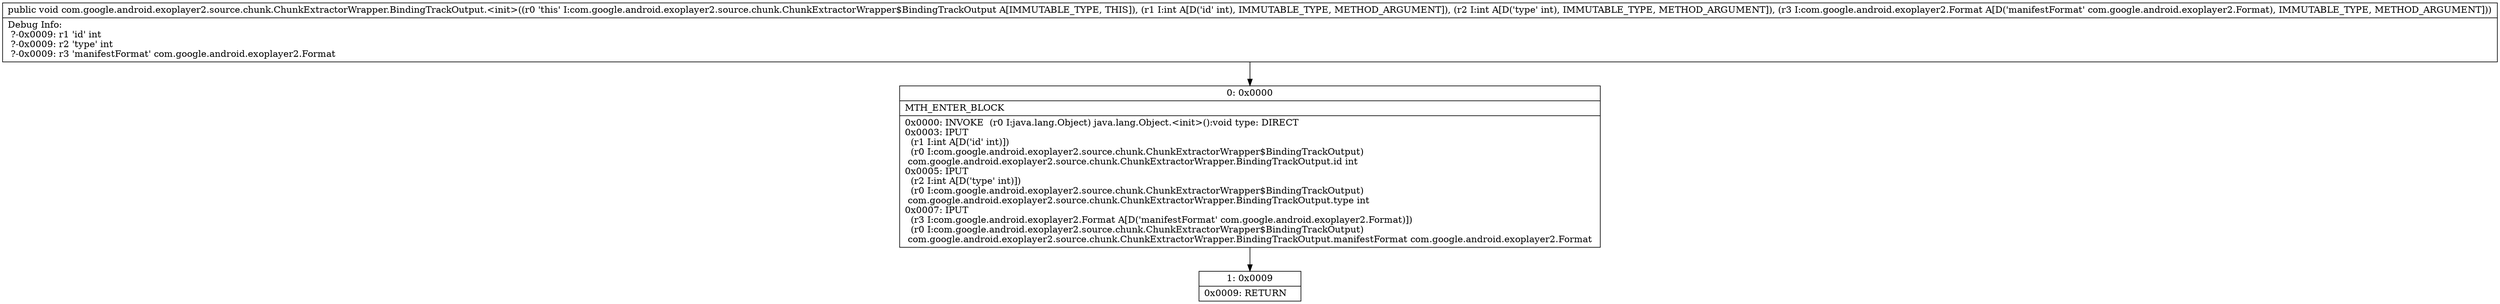 digraph "CFG forcom.google.android.exoplayer2.source.chunk.ChunkExtractorWrapper.BindingTrackOutput.\<init\>(IILcom\/google\/android\/exoplayer2\/Format;)V" {
Node_0 [shape=record,label="{0\:\ 0x0000|MTH_ENTER_BLOCK\l|0x0000: INVOKE  (r0 I:java.lang.Object) java.lang.Object.\<init\>():void type: DIRECT \l0x0003: IPUT  \l  (r1 I:int A[D('id' int)])\l  (r0 I:com.google.android.exoplayer2.source.chunk.ChunkExtractorWrapper$BindingTrackOutput)\l com.google.android.exoplayer2.source.chunk.ChunkExtractorWrapper.BindingTrackOutput.id int \l0x0005: IPUT  \l  (r2 I:int A[D('type' int)])\l  (r0 I:com.google.android.exoplayer2.source.chunk.ChunkExtractorWrapper$BindingTrackOutput)\l com.google.android.exoplayer2.source.chunk.ChunkExtractorWrapper.BindingTrackOutput.type int \l0x0007: IPUT  \l  (r3 I:com.google.android.exoplayer2.Format A[D('manifestFormat' com.google.android.exoplayer2.Format)])\l  (r0 I:com.google.android.exoplayer2.source.chunk.ChunkExtractorWrapper$BindingTrackOutput)\l com.google.android.exoplayer2.source.chunk.ChunkExtractorWrapper.BindingTrackOutput.manifestFormat com.google.android.exoplayer2.Format \l}"];
Node_1 [shape=record,label="{1\:\ 0x0009|0x0009: RETURN   \l}"];
MethodNode[shape=record,label="{public void com.google.android.exoplayer2.source.chunk.ChunkExtractorWrapper.BindingTrackOutput.\<init\>((r0 'this' I:com.google.android.exoplayer2.source.chunk.ChunkExtractorWrapper$BindingTrackOutput A[IMMUTABLE_TYPE, THIS]), (r1 I:int A[D('id' int), IMMUTABLE_TYPE, METHOD_ARGUMENT]), (r2 I:int A[D('type' int), IMMUTABLE_TYPE, METHOD_ARGUMENT]), (r3 I:com.google.android.exoplayer2.Format A[D('manifestFormat' com.google.android.exoplayer2.Format), IMMUTABLE_TYPE, METHOD_ARGUMENT]))  | Debug Info:\l  ?\-0x0009: r1 'id' int\l  ?\-0x0009: r2 'type' int\l  ?\-0x0009: r3 'manifestFormat' com.google.android.exoplayer2.Format\l}"];
MethodNode -> Node_0;
Node_0 -> Node_1;
}

